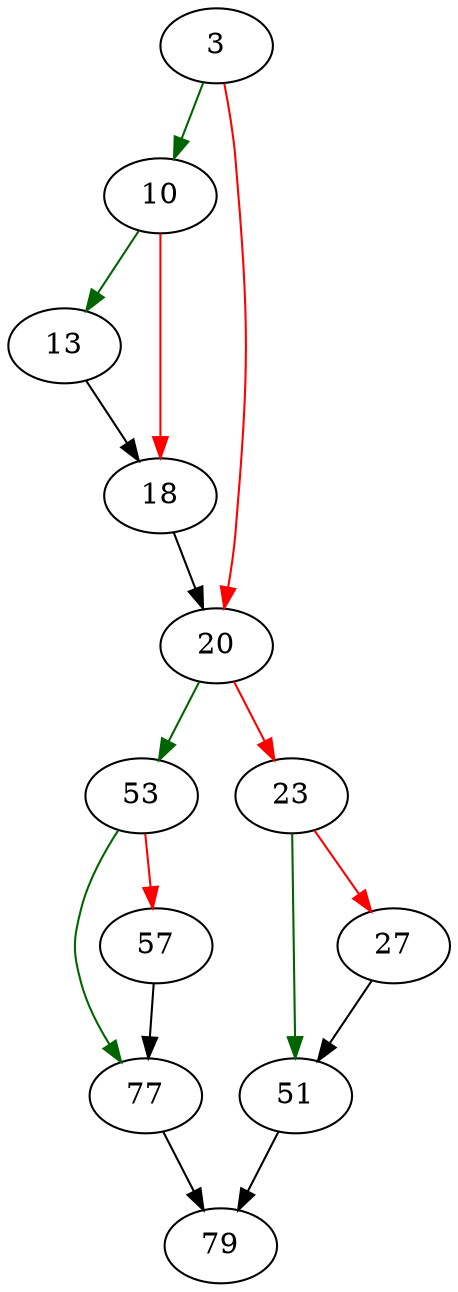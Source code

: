 strict digraph "get_fs_usage" {
	// Node definitions.
	3 [entry=true];
	10;
	20;
	13;
	18;
	53;
	23;
	51;
	27;
	79;
	77;
	57;

	// Edge definitions.
	3 -> 10 [
		color=darkgreen
		cond=true
	];
	3 -> 20 [
		color=red
		cond=false
	];
	10 -> 13 [
		color=darkgreen
		cond=true
	];
	10 -> 18 [
		color=red
		cond=false
	];
	20 -> 53 [
		color=darkgreen
		cond=true
	];
	20 -> 23 [
		color=red
		cond=false
	];
	13 -> 18;
	18 -> 20;
	53 -> 77 [
		color=darkgreen
		cond=true
	];
	53 -> 57 [
		color=red
		cond=false
	];
	23 -> 51 [
		color=darkgreen
		cond=true
	];
	23 -> 27 [
		color=red
		cond=false
	];
	51 -> 79;
	27 -> 51;
	77 -> 79;
	57 -> 77;
}